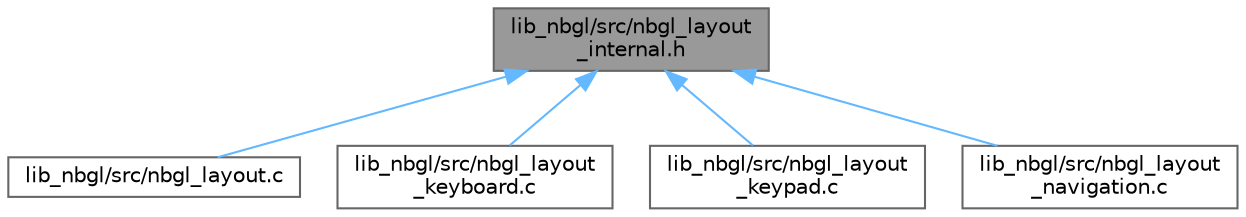 digraph "lib_nbgl/src/nbgl_layout_internal.h"
{
 // LATEX_PDF_SIZE
  bgcolor="transparent";
  edge [fontname=Helvetica,fontsize=10,labelfontname=Helvetica,labelfontsize=10];
  node [fontname=Helvetica,fontsize=10,shape=box,height=0.2,width=0.4];
  Node1 [label="lib_nbgl/src/nbgl_layout\l_internal.h",height=0.2,width=0.4,color="gray40", fillcolor="grey60", style="filled", fontcolor="black",tooltip="Internal functions/constants of NBGL layout layer."];
  Node1 -> Node2 [dir="back",color="steelblue1",style="solid"];
  Node2 [label="lib_nbgl/src/nbgl_layout.c",height=0.2,width=0.4,color="grey40", fillcolor="white", style="filled",URL="$nbgl__layout_8c.html",tooltip="Implementation of predefined layouts management for Applications."];
  Node1 -> Node3 [dir="back",color="steelblue1",style="solid"];
  Node3 [label="lib_nbgl/src/nbgl_layout\l_keyboard.c",height=0.2,width=0.4,color="grey40", fillcolor="white", style="filled",URL="$nbgl__layout__keyboard_8c.html",tooltip="Implementation of predefined keyboard related layouts management."];
  Node1 -> Node4 [dir="back",color="steelblue1",style="solid"];
  Node4 [label="lib_nbgl/src/nbgl_layout\l_keypad.c",height=0.2,width=0.4,color="grey40", fillcolor="white", style="filled",URL="$nbgl__layout__keypad_8c.html",tooltip="Implementation of keypad management of predefined layouts management for Applications."];
  Node1 -> Node5 [dir="back",color="steelblue1",style="solid"];
  Node5 [label="lib_nbgl/src/nbgl_layout\l_navigation.c",height=0.2,width=0.4,color="grey40", fillcolor="white", style="filled",URL="$nbgl__layout__navigation_8c.html",tooltip="The construction of a navigation bar with buttons super-object."];
}
